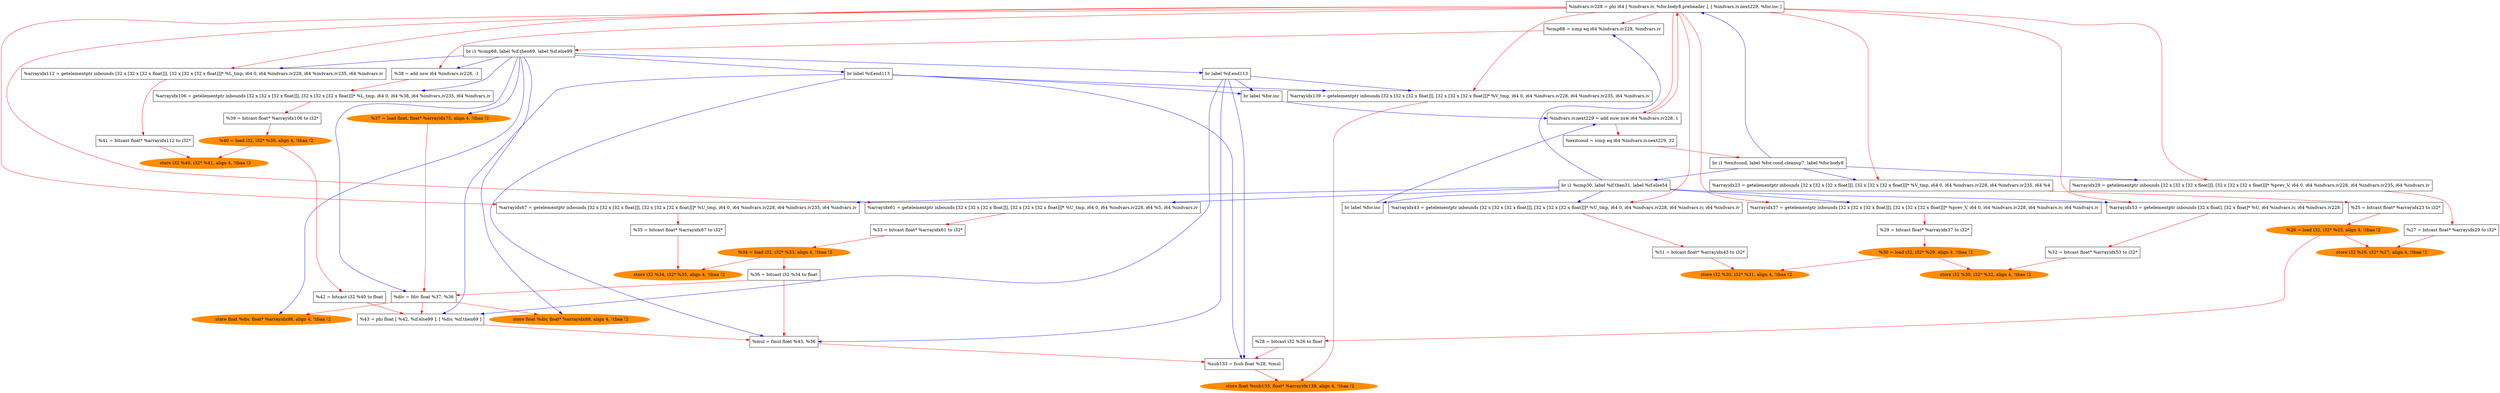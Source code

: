digraph "DFG for'lu_cpu' function" {
	Node0x588cf5e25aa8[shape=record, label="  %indvars.iv228 = phi i64 [ %indvars.iv, %for.body8.preheader ], [ %indvars.iv.next229, %for.inc ]"];
	Node0x588cf5e26800[shape=record, label="  %cmp68 = icmp eq i64 %indvars.iv228, %indvars.iv"];
	Node0x588cf5e268e8[shape=record, label="  br i1 %cmp68, label %if.then69, label %if.else99"];
	Node0x588cf5e26948[shape=oval, color=darkorange, style=filled, label="  %37 = load float, float* %arrayidx75, align 4, !tbaa !2"];
	Node0x588cf5e26b18[shape=record, label="  br label %if.end113"];
	Node0x588cf5e26b90[shape=record, label="  %38 = add nsw i64 %indvars.iv228, -1"];
	Node0x588cf5e26dd8[shape=record, label="  %arrayidx112 = getelementptr inbounds [32 x [32 x [32 x float]]], [32 x [32 x [32 x float]]]* %L_tmp, i64 0, i64 %indvars.iv228, i64 %indvars.iv235, i64 %indvars.iv"];
	Node0x588cf5e277a8[shape=record, label="  br label %if.end113"];
	Node0x588cf5e26c48[shape=record, label="  %arrayidx106 = getelementptr inbounds [32 x [32 x [32 x float]]], [32 x [32 x [32 x float]]]* %L_tmp, i64 0, i64 %38, i64 %indvars.iv235, i64 %indvars.iv"];
	Node0x588cf5e279e8[shape=record, label="  %arrayidx139 = getelementptr inbounds [32 x [32 x [32 x float]]], [32 x [32 x [32 x float]]]* %V_tmp, i64 0, i64 %indvars.iv228, i64 %indvars.iv235, i64 %indvars.iv"];
	Node0x588cf5e27ad8[shape=record, label="  br label %for.inc"];
	Node0x588cf5e26e48[shape=record, label="  %41 = bitcast float* %arrayidx112 to i32*"];
	Node0x588cf5e27b50[shape=record, label="  %indvars.iv.next229 = add nuw nsw i64 %indvars.iv228, 1"];
	Node0x588cf5e26cb8[shape=record, label="  %39 = bitcast float* %arrayidx106 to i32*"];
	Node0x588cf5e26d18[shape=oval, color=darkorange, style=filled, label="  %40 = load i32, i32* %39, align 4, !tbaa !2"];
	Node0x588cf5e27bc0[shape=record, label="  %exitcond = icmp eq i64 %indvars.iv.next229, 32"];
	Node0x588cf5e276e0[shape=oval, color=darkorange, style=filled, label="  store i32 %40, i32* %41, align 4, !tbaa !2"];
	Node0x588cf5e27748[shape=record, label="  %42 = bitcast i32 %40 to float"];
	Node0x588cf5e27c48[shape=record, label="  br i1 %exitcond, label %for.cond.cleanup7, label %for.body8"];
	Node0x588cf5e25bb8[shape=record, label="  %arrayidx23 = getelementptr inbounds [32 x [32 x [32 x float]]], [32 x [32 x [32 x float]]]* %V_tmp, i64 0, i64 %indvars.iv228, i64 %indvars.iv235, i64 %4"];
	Node0x588cf5e25d48[shape=record, label="  %arrayidx29 = getelementptr inbounds [32 x [32 x [32 x float]]], [32 x [32 x [32 x float]]]* %prev_V, i64 0, i64 %indvars.iv228, i64 %indvars.iv235, i64 %indvars.iv"];
	Node0x588cf5e25f28[shape=record, label="  br i1 %cmp30, label %if.then31, label %if.else54"];
	Node0x588cf5e25c28[shape=record, label="  %25 = bitcast float* %arrayidx23 to i32*"];
	Node0x588cf5e25db8[shape=record, label="  %27 = bitcast float* %arrayidx29 to i32*"];
	Node0x588cf5e25fe8[shape=record, label="  %arrayidx37 = getelementptr inbounds [32 x [32 x [32 x float]]], [32 x [32 x [32 x float]]]* %prev_V, i64 0, i64 %indvars.iv228, i64 %indvars.iv, i64 %indvars.iv"];
	Node0x588cf5e26178[shape=record, label="  %arrayidx43 = getelementptr inbounds [32 x [32 x [32 x float]]], [32 x [32 x [32 x float]]]* %U_tmp, i64 0, i64 %indvars.iv228, i64 %indvars.iv, i64 %indvars.iv"];
	Node0x588cf5e262f8[shape=record, label="  %arrayidx53 = getelementptr inbounds [32 x float], [32 x float]* %U, i64 %indvars.iv, i64 %indvars.iv228"];
	Node0x588cf5e26448[shape=record, label="  br label %for.inc"];
	Node0x588cf5e26508[shape=record, label="  %arrayidx61 = getelementptr inbounds [32 x [32 x [32 x float]]], [32 x [32 x [32 x float]]]* %U_tmp, i64 0, i64 %indvars.iv228, i64 %5, i64 %indvars.iv"];
	Node0x588cf5e26698[shape=record, label="  %arrayidx67 = getelementptr inbounds [32 x [32 x [32 x float]]], [32 x [32 x [32 x float]]]* %U_tmp, i64 0, i64 %indvars.iv228, i64 %indvars.iv235, i64 %indvars.iv"];
	Node0x588cf5e25c88[shape=oval, color=darkorange, style=filled, label="  %26 = load i32, i32* %25, align 4, !tbaa !2"];
	Node0x588cf5e26058[shape=record, label="  %29 = bitcast float* %arrayidx37 to i32*"];
	Node0x588cf5e261e8[shape=record, label="  %31 = bitcast float* %arrayidx43 to i32*"];
	Node0x588cf5e26368[shape=record, label="  %32 = bitcast float* %arrayidx53 to i32*"];
	Node0x588cf5e26578[shape=record, label="  %33 = bitcast float* %arrayidx61 to i32*"];
	Node0x588cf5e26708[shape=record, label="  %35 = bitcast float* %arrayidx67 to i32*"];
	Node0x588cf5e25e30[shape=oval, color=darkorange, style=filled, label="  store i32 %26, i32* %27, align 4, !tbaa !2"];
	Node0x588cf5e25e98[shape=record, label="  %28 = bitcast i32 %26 to float"];
	Node0x588cf5e260b8[shape=oval, color=darkorange, style=filled, label="  %30 = load i32, i32* %29, align 4, !tbaa !2"];
	Node0x588cf5e265d8[shape=oval, color=darkorange, style=filled, label="  %34 = load i32, i32* %33, align 4, !tbaa !2"];
	Node0x588cf5e26260[shape=oval, color=darkorange, style=filled, label="  store i32 %30, i32* %31, align 4, !tbaa !2"];
	Node0x588cf5e263e0[shape=oval, color=darkorange, style=filled, label="  store i32 %30, i32* %32, align 4, !tbaa !2"];
	Node0x588cf5e26780[shape=oval, color=darkorange, style=filled, label="  store i32 %34, i32* %35, align 4, !tbaa !2"];
	Node0x588cf5e26858[shape=record, label="  %36 = bitcast i32 %34 to float"];
	Node0x588cf5e269c0[shape=record, label="  %div = fdiv float %37, %36"];
	Node0x588cf5e26a30[shape=oval, color=darkorange, style=filled, label="  store float %div, float* %arrayidx88, align 4, !tbaa !2"];
	Node0x588cf5e26ab0[shape=oval, color=darkorange, style=filled, label="  store float %div, float* %arrayidx98, align 4, !tbaa !2"];
	Node0x588cf5e277f8[shape=record, label="  %43 = phi float [ %42, %if.else99 ], [ %div, %if.then69 ]"];
	Node0x588cf5e278c0[shape=record, label="  %mul = fmul float %43, %36"];
	Node0x588cf5e27930[shape=record, label="  %sub133 = fsub float %28, %mul"];
	Node0x588cf5e27a70[shape=oval, color=darkorange, style=filled, label="  store float %sub133, float* %arrayidx139, align 4, !tbaa !2"];
edge [color=blue]
	Node0x588cf5e25f28 -> Node0x588cf5e25fe8
	Node0x588cf5e25f28 -> Node0x588cf5e26178
	Node0x588cf5e25f28 -> Node0x588cf5e262f8
	Node0x588cf5e25f28 -> Node0x588cf5e26448
	Node0x588cf5e25f28 -> Node0x588cf5e26508
	Node0x588cf5e25f28 -> Node0x588cf5e26698
	Node0x588cf5e25f28 -> Node0x588cf5e26800
	Node0x588cf5e26448 -> Node0x588cf5e27b50
	Node0x588cf5e268e8 -> Node0x588cf5e26948
	Node0x588cf5e268e8 -> Node0x588cf5e269c0
	Node0x588cf5e268e8 -> Node0x588cf5e26a30
	Node0x588cf5e268e8 -> Node0x588cf5e26ab0
	Node0x588cf5e268e8 -> Node0x588cf5e26b18
	Node0x588cf5e268e8 -> Node0x588cf5e26b90
	Node0x588cf5e268e8 -> Node0x588cf5e26c48
	Node0x588cf5e268e8 -> Node0x588cf5e26dd8
	Node0x588cf5e268e8 -> Node0x588cf5e277a8
	Node0x588cf5e26b18 -> Node0x588cf5e277f8
	Node0x588cf5e26b18 -> Node0x588cf5e278c0
	Node0x588cf5e26b18 -> Node0x588cf5e27930
	Node0x588cf5e26b18 -> Node0x588cf5e279e8
	Node0x588cf5e26b18 -> Node0x588cf5e27ad8
	Node0x588cf5e277a8 -> Node0x588cf5e277f8
	Node0x588cf5e277a8 -> Node0x588cf5e278c0
	Node0x588cf5e277a8 -> Node0x588cf5e27930
	Node0x588cf5e277a8 -> Node0x588cf5e279e8
	Node0x588cf5e277a8 -> Node0x588cf5e27ad8
	Node0x588cf5e27ad8 -> Node0x588cf5e27b50
	Node0x588cf5e27c48 -> Node0x588cf5e25aa8
	Node0x588cf5e27c48 -> Node0x588cf5e25bb8
	Node0x588cf5e27c48 -> Node0x588cf5e25d48
	Node0x588cf5e27c48 -> Node0x588cf5e25f28
edge [color=red]
	Node0x588cf5e27b50 -> Node0x588cf5e25aa8
	Node0x588cf5e25aa8 -> Node0x588cf5e25bb8
	Node0x588cf5e25bb8 -> Node0x588cf5e25c28
	Node0x588cf5e25c28 -> Node0x588cf5e25c88
	Node0x588cf5e25aa8 -> Node0x588cf5e25d48
	Node0x588cf5e25d48 -> Node0x588cf5e25db8
	Node0x588cf5e25c88 -> Node0x588cf5e25e30
	Node0x588cf5e25db8 -> Node0x588cf5e25e30
	Node0x588cf5e25c88 -> Node0x588cf5e25e98
	Node0x588cf5e25aa8 -> Node0x588cf5e25fe8
	Node0x588cf5e25aa8 -> Node0x588cf5e26178
	Node0x588cf5e25aa8 -> Node0x588cf5e262f8
	Node0x588cf5e25aa8 -> Node0x588cf5e26508
	Node0x588cf5e25aa8 -> Node0x588cf5e26698
	Node0x588cf5e25aa8 -> Node0x588cf5e26800
	Node0x588cf5e25fe8 -> Node0x588cf5e26058
	Node0x588cf5e26058 -> Node0x588cf5e260b8
	Node0x588cf5e26178 -> Node0x588cf5e261e8
	Node0x588cf5e260b8 -> Node0x588cf5e26260
	Node0x588cf5e261e8 -> Node0x588cf5e26260
	Node0x588cf5e262f8 -> Node0x588cf5e26368
	Node0x588cf5e260b8 -> Node0x588cf5e263e0
	Node0x588cf5e26368 -> Node0x588cf5e263e0
	Node0x588cf5e25aa8 -> Node0x588cf5e27b50
	Node0x588cf5e26508 -> Node0x588cf5e26578
	Node0x588cf5e26578 -> Node0x588cf5e265d8
	Node0x588cf5e26698 -> Node0x588cf5e26708
	Node0x588cf5e265d8 -> Node0x588cf5e26780
	Node0x588cf5e26708 -> Node0x588cf5e26780
	Node0x588cf5e265d8 -> Node0x588cf5e26858
	Node0x588cf5e26800 -> Node0x588cf5e268e8
	Node0x588cf5e26948 -> Node0x588cf5e269c0
	Node0x588cf5e26858 -> Node0x588cf5e269c0
	Node0x588cf5e269c0 -> Node0x588cf5e26a30
	Node0x588cf5e269c0 -> Node0x588cf5e26ab0
	Node0x588cf5e25aa8 -> Node0x588cf5e26b90
	Node0x588cf5e26b90 -> Node0x588cf5e26c48
	Node0x588cf5e25aa8 -> Node0x588cf5e26dd8
	Node0x588cf5e27748 -> Node0x588cf5e277f8
	Node0x588cf5e269c0 -> Node0x588cf5e277f8
	Node0x588cf5e277f8 -> Node0x588cf5e278c0
	Node0x588cf5e26858 -> Node0x588cf5e278c0
	Node0x588cf5e25e98 -> Node0x588cf5e27930
	Node0x588cf5e278c0 -> Node0x588cf5e27930
	Node0x588cf5e25aa8 -> Node0x588cf5e279e8
	Node0x588cf5e26c48 -> Node0x588cf5e26cb8
	Node0x588cf5e26cb8 -> Node0x588cf5e26d18
	Node0x588cf5e26dd8 -> Node0x588cf5e26e48
	Node0x588cf5e26d18 -> Node0x588cf5e276e0
	Node0x588cf5e26e48 -> Node0x588cf5e276e0
	Node0x588cf5e26d18 -> Node0x588cf5e27748
	Node0x588cf5e27930 -> Node0x588cf5e27a70
	Node0x588cf5e279e8 -> Node0x588cf5e27a70
	Node0x588cf5e27b50 -> Node0x588cf5e27bc0
	Node0x588cf5e27bc0 -> Node0x588cf5e27c48
}
